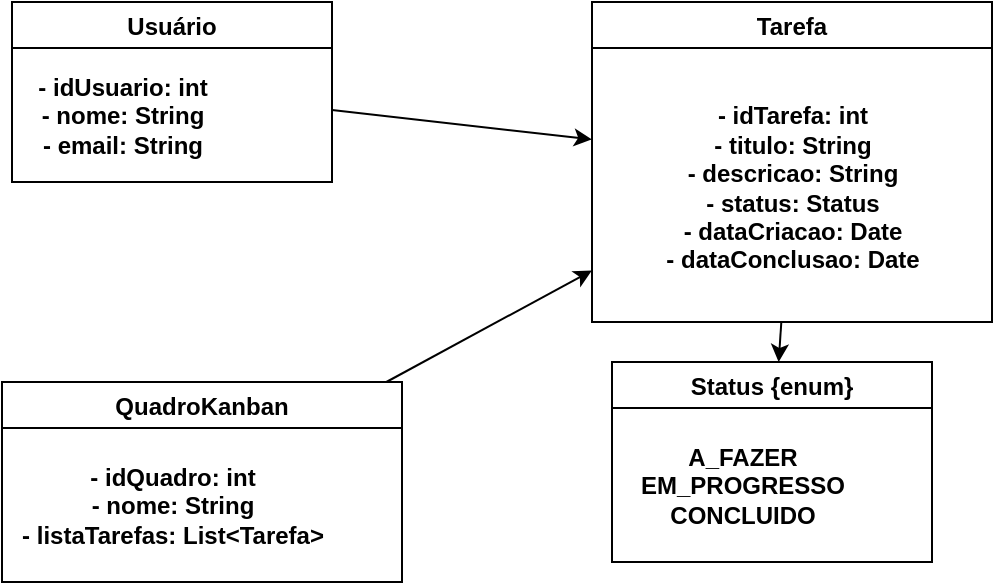 <mxfile version="28.1.2" pages="2">
  <diagram id="lihFldyLVH6neoOUqxUO" name="Página-1">
    <mxGraphModel dx="1426" dy="811" grid="1" gridSize="10" guides="1" tooltips="1" connect="1" arrows="1" fold="1" page="1" pageScale="1" pageWidth="827" pageHeight="1169" math="0" shadow="0">
      <root>
        <mxCell id="0" />
        <mxCell id="1" parent="0" />
        <mxCell id="Usuario" value="Usuário" style="swimlane;childLayout=stackLayout;horizontal=1;rounded=0;" parent="1" vertex="1">
          <mxGeometry x="100" y="120" width="160" height="90" as="geometry" />
        </mxCell>
        <mxCell id="Hrr0ufBr0Ro41wl7IX73-2" value="&lt;span style=&quot;font-weight: 700;&quot;&gt;- idUsuario: int&lt;/span&gt;&lt;br style=&quot;padding: 0px; margin: 0px; font-weight: 700;&quot;&gt;&lt;span style=&quot;font-weight: 700;&quot;&gt;- nome: String&lt;/span&gt;&lt;br style=&quot;padding: 0px; margin: 0px; font-weight: 700;&quot;&gt;&lt;span style=&quot;font-weight: 700;&quot;&gt;- email: String&lt;/span&gt;" style="text;html=1;align=center;verticalAlign=middle;resizable=0;points=[];autosize=1;strokeColor=none;fillColor=none;" vertex="1" parent="Usuario">
          <mxGeometry y="23" width="110" height="67" as="geometry" />
        </mxCell>
        <mxCell id="Tarefa" value="Tarefa" style="swimlane;childLayout=stackLayout;horizontal=1;rounded=0;" parent="1" vertex="1">
          <mxGeometry x="390" y="120" width="200" height="160" as="geometry" />
        </mxCell>
        <mxCell id="Quadro" value="QuadroKanban" style="swimlane;childLayout=stackLayout;horizontal=1;rounded=0;" parent="1" vertex="1">
          <mxGeometry x="95" y="310" width="200" height="100" as="geometry" />
        </mxCell>
        <mxCell id="Hrr0ufBr0Ro41wl7IX73-4" value="&lt;span style=&quot;font-weight: 700;&quot;&gt;- idQuadro: int&lt;/span&gt;&lt;br style=&quot;padding: 0px; margin: 0px; font-weight: 700;&quot;&gt;&lt;span style=&quot;font-weight: 700;&quot;&gt;- nome: String&lt;/span&gt;&lt;br style=&quot;padding: 0px; margin: 0px; font-weight: 700;&quot;&gt;&lt;span style=&quot;font-weight: 700;&quot;&gt;- listaTarefas: List&amp;lt;Tarefa&amp;gt;&lt;/span&gt;" style="text;html=1;align=center;verticalAlign=middle;resizable=0;points=[];autosize=1;strokeColor=none;fillColor=none;" vertex="1" parent="Quadro">
          <mxGeometry y="23" width="170" height="77" as="geometry" />
        </mxCell>
        <mxCell id="Status" value="Status {enum}" style="swimlane;childLayout=stackLayout;horizontal=1;rounded=0;startSize=23;" parent="1" vertex="1">
          <mxGeometry x="400" y="300" width="160" height="100" as="geometry" />
        </mxCell>
        <mxCell id="Hrr0ufBr0Ro41wl7IX73-5" value="&lt;span style=&quot;font-weight: 700;&quot;&gt;A_FAZER&lt;/span&gt;&lt;br style=&quot;padding: 0px; margin: 0px; font-weight: 700;&quot;&gt;&lt;span style=&quot;font-weight: 700;&quot;&gt;EM_PROGRESSO&lt;/span&gt;&lt;br style=&quot;padding: 0px; margin: 0px; font-weight: 700;&quot;&gt;&lt;span style=&quot;font-weight: 700;&quot;&gt;CONCLUIDO&lt;/span&gt;" style="text;html=1;align=center;verticalAlign=middle;resizable=0;points=[];autosize=1;strokeColor=none;fillColor=none;" vertex="1" parent="Status">
          <mxGeometry y="23" width="130" height="77" as="geometry" />
        </mxCell>
        <mxCell id="rel1" parent="1" source="Usuario" target="Tarefa" edge="1">
          <mxGeometry relative="1" as="geometry" />
        </mxCell>
        <mxCell id="rel2" parent="1" source="Quadro" target="Tarefa" edge="1">
          <mxGeometry relative="1" as="geometry" />
        </mxCell>
        <mxCell id="rel3" parent="1" source="Tarefa" target="Status" edge="1">
          <mxGeometry relative="1" as="geometry" />
        </mxCell>
        <mxCell id="Hrr0ufBr0Ro41wl7IX73-1" value="&lt;span style=&quot;font-weight: 700;&quot;&gt;- idTarefa: int&lt;/span&gt;&lt;br style=&quot;padding: 0px; margin: 0px; font-weight: 700;&quot;&gt;&lt;span style=&quot;font-weight: 700;&quot;&gt;- titulo: String&lt;/span&gt;&lt;br style=&quot;padding: 0px; margin: 0px; font-weight: 700;&quot;&gt;&lt;span style=&quot;font-weight: 700;&quot;&gt;- descricao: String&lt;/span&gt;&lt;br style=&quot;padding: 0px; margin: 0px; font-weight: 700;&quot;&gt;&lt;span style=&quot;font-weight: 700;&quot;&gt;- status: Status&lt;/span&gt;&lt;br style=&quot;padding: 0px; margin: 0px; font-weight: 700;&quot;&gt;&lt;span style=&quot;font-weight: 700;&quot;&gt;- dataCriacao: Date&lt;/span&gt;&lt;br style=&quot;padding: 0px; margin: 0px; font-weight: 700;&quot;&gt;&lt;span style=&quot;font-weight: 700;&quot;&gt;- dataConclusao: Date&lt;/span&gt;" style="text;html=1;align=center;verticalAlign=middle;resizable=0;points=[];autosize=1;strokeColor=none;fillColor=none;" vertex="1" parent="1">
          <mxGeometry x="415" y="163" width="150" height="100" as="geometry" />
        </mxCell>
      </root>
    </mxGraphModel>
  </diagram>
  <diagram id="y72AX1QKEZhxB4x7qY9G" name="Página-2">
    <mxGraphModel dx="1426" dy="811" grid="1" gridSize="10" guides="1" tooltips="1" connect="1" arrows="1" fold="1" page="1" pageScale="1" pageWidth="827" pageHeight="1169" math="0" shadow="0">
      <root>
        <mxCell id="0" />
        <mxCell id="1" parent="0" />
      </root>
    </mxGraphModel>
  </diagram>
</mxfile>

